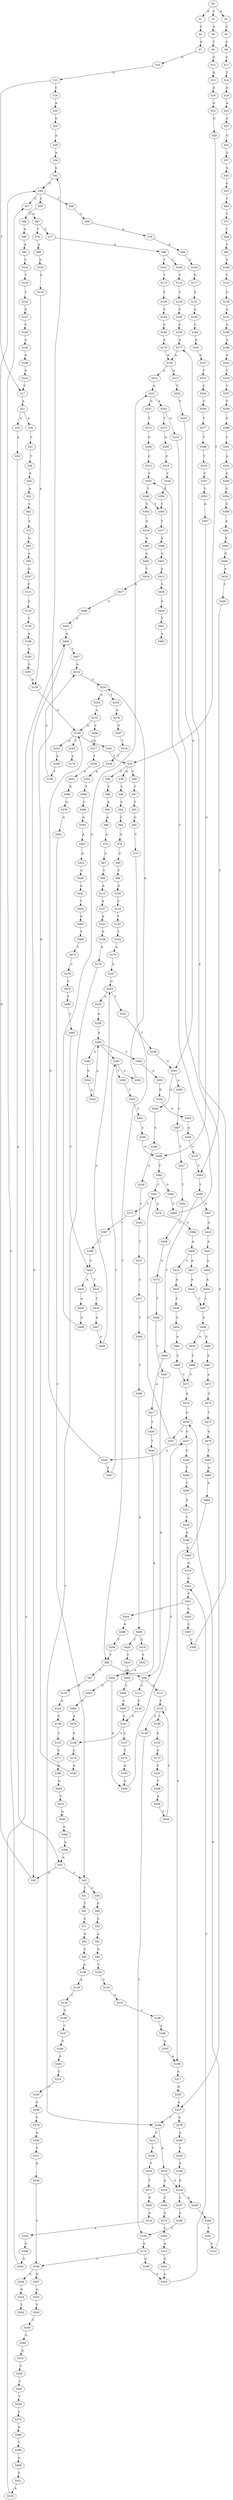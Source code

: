 strict digraph  {
	S0 -> S1 [ label = G ];
	S0 -> S2 [ label = A ];
	S0 -> S3 [ label = C ];
	S1 -> S4 [ label = C ];
	S2 -> S5 [ label = G ];
	S3 -> S6 [ label = G ];
	S4 -> S7 [ label = A ];
	S5 -> S8 [ label = C ];
	S6 -> S9 [ label = T ];
	S7 -> S10 [ label = G ];
	S8 -> S11 [ label = C ];
	S9 -> S12 [ label = G ];
	S10 -> S13 [ label = G ];
	S11 -> S14 [ label = T ];
	S12 -> S15 [ label = G ];
	S13 -> S16 [ label = C ];
	S13 -> S17 [ label = T ];
	S14 -> S18 [ label = A ];
	S15 -> S19 [ label = A ];
	S16 -> S20 [ label = A ];
	S17 -> S21 [ label = A ];
	S18 -> S22 [ label = A ];
	S19 -> S23 [ label = G ];
	S20 -> S24 [ label = G ];
	S21 -> S25 [ label = G ];
	S21 -> S26 [ label = A ];
	S22 -> S27 [ label = G ];
	S23 -> S28 [ label = G ];
	S24 -> S29 [ label = A ];
	S25 -> S30 [ label = A ];
	S26 -> S31 [ label = C ];
	S27 -> S32 [ label = G ];
	S28 -> S33 [ label = T ];
	S29 -> S34 [ label = A ];
	S30 -> S35 [ label = A ];
	S31 -> S36 [ label = T ];
	S32 -> S37 [ label = G ];
	S33 -> S38 [ label = G ];
	S33 -> S39 [ label = C ];
	S33 -> S40 [ label = T ];
	S34 -> S41 [ label = G ];
	S35 -> S42 [ label = C ];
	S35 -> S43 [ label = G ];
	S36 -> S44 [ label = C ];
	S37 -> S45 [ label = A ];
	S38 -> S46 [ label = C ];
	S39 -> S47 [ label = T ];
	S40 -> S48 [ label = T ];
	S41 -> S49 [ label = G ];
	S42 -> S50 [ label = C ];
	S42 -> S51 [ label = T ];
	S43 -> S49 [ label = G ];
	S44 -> S52 [ label = A ];
	S45 -> S53 [ label = G ];
	S46 -> S54 [ label = A ];
	S47 -> S55 [ label = T ];
	S48 -> S56 [ label = A ];
	S49 -> S57 [ label = G ];
	S49 -> S58 [ label = T ];
	S49 -> S59 [ label = C ];
	S50 -> S60 [ label = G ];
	S51 -> S61 [ label = T ];
	S52 -> S62 [ label = C ];
	S53 -> S63 [ label = T ];
	S54 -> S64 [ label = C ];
	S55 -> S65 [ label = G ];
	S56 -> S66 [ label = A ];
	S57 -> S67 [ label = G ];
	S58 -> S68 [ label = C ];
	S59 -> S69 [ label = C ];
	S60 -> S70 [ label = G ];
	S61 -> S71 [ label = C ];
	S62 -> S72 [ label = A ];
	S63 -> S73 [ label = T ];
	S64 -> S74 [ label = A ];
	S65 -> S75 [ label = T ];
	S66 -> S76 [ label = A ];
	S67 -> S77 [ label = C ];
	S67 -> S78 [ label = T ];
	S68 -> S79 [ label = A ];
	S69 -> S80 [ label = A ];
	S70 -> S81 [ label = A ];
	S71 -> S82 [ label = G ];
	S72 -> S83 [ label = G ];
	S73 -> S84 [ label = T ];
	S74 -> S85 [ label = C ];
	S75 -> S86 [ label = T ];
	S76 -> S87 [ label = G ];
	S77 -> S88 [ label = A ];
	S78 -> S89 [ label = A ];
	S79 -> S90 [ label = A ];
	S80 -> S91 [ label = A ];
	S81 -> S92 [ label = A ];
	S82 -> S93 [ label = C ];
	S83 -> S94 [ label = A ];
	S84 -> S95 [ label = C ];
	S85 -> S96 [ label = T ];
	S86 -> S97 [ label = T ];
	S86 -> S98 [ label = A ];
	S87 -> S99 [ label = T ];
	S88 -> S100 [ label = C ];
	S88 -> S101 [ label = T ];
	S89 -> S102 [ label = G ];
	S90 -> S103 [ label = C ];
	S91 -> S104 [ label = C ];
	S92 -> S105 [ label = C ];
	S93 -> S106 [ label = A ];
	S94 -> S107 [ label = G ];
	S95 -> S108 [ label = G ];
	S96 -> S109 [ label = G ];
	S97 -> S110 [ label = G ];
	S98 -> S111 [ label = G ];
	S98 -> S112 [ label = C ];
	S99 -> S113 [ label = A ];
	S100 -> S114 [ label = T ];
	S101 -> S115 [ label = T ];
	S102 -> S116 [ label = G ];
	S103 -> S117 [ label = G ];
	S104 -> S118 [ label = T ];
	S105 -> S119 [ label = T ];
	S106 -> S120 [ label = A ];
	S107 -> S121 [ label = C ];
	S108 -> S122 [ label = T ];
	S109 -> S123 [ label = C ];
	S110 -> S124 [ label = G ];
	S111 -> S125 [ label = C ];
	S112 -> S126 [ label = C ];
	S113 -> S127 [ label = A ];
	S114 -> S128 [ label = C ];
	S115 -> S129 [ label = C ];
	S116 -> S130 [ label = A ];
	S117 -> S131 [ label = A ];
	S118 -> S132 [ label = T ];
	S119 -> S133 [ label = G ];
	S120 -> S134 [ label = C ];
	S121 -> S135 [ label = G ];
	S122 -> S136 [ label = G ];
	S123 -> S137 [ label = T ];
	S124 -> S138 [ label = G ];
	S125 -> S139 [ label = A ];
	S125 -> S140 [ label = C ];
	S126 -> S141 [ label = A ];
	S127 -> S142 [ label = A ];
	S128 -> S143 [ label = C ];
	S129 -> S144 [ label = C ];
	S130 -> S145 [ label = G ];
	S131 -> S146 [ label = A ];
	S132 -> S147 [ label = G ];
	S133 -> S148 [ label = T ];
	S134 -> S149 [ label = G ];
	S135 -> S150 [ label = T ];
	S136 -> S151 [ label = A ];
	S137 -> S152 [ label = T ];
	S138 -> S153 [ label = T ];
	S139 -> S154 [ label = T ];
	S140 -> S155 [ label = A ];
	S141 -> S156 [ label = G ];
	S141 -> S157 [ label = C ];
	S142 -> S158 [ label = G ];
	S143 -> S159 [ label = C ];
	S144 -> S160 [ label = C ];
	S145 -> S161 [ label = G ];
	S145 -> S162 [ label = T ];
	S145 -> S163 [ label = A ];
	S146 -> S164 [ label = C ];
	S147 -> S165 [ label = C ];
	S148 -> S166 [ label = A ];
	S149 -> S167 [ label = T ];
	S150 -> S168 [ label = A ];
	S151 -> S169 [ label = A ];
	S152 -> S170 [ label = A ];
	S153 -> S171 [ label = C ];
	S154 -> S172 [ label = A ];
	S155 -> S173 [ label = G ];
	S156 -> S174 [ label = A ];
	S157 -> S175 [ label = T ];
	S158 -> S176 [ label = A ];
	S159 -> S177 [ label = A ];
	S160 -> S178 [ label = A ];
	S161 -> S33 [ label = T ];
	S162 -> S179 [ label = A ];
	S163 -> S180 [ label = A ];
	S164 -> S181 [ label = G ];
	S165 -> S182 [ label = A ];
	S166 -> S183 [ label = A ];
	S167 -> S184 [ label = G ];
	S168 -> S185 [ label = G ];
	S169 -> S186 [ label = A ];
	S170 -> S187 [ label = A ];
	S171 -> S188 [ label = A ];
	S172 -> S189 [ label = G ];
	S172 -> S190 [ label = C ];
	S173 -> S191 [ label = T ];
	S174 -> S192 [ label = A ];
	S175 -> S193 [ label = A ];
	S176 -> S194 [ label = T ];
	S177 -> S195 [ label = A ];
	S178 -> S195 [ label = A ];
	S180 -> S196 [ label = T ];
	S181 -> S197 [ label = G ];
	S182 -> S198 [ label = G ];
	S183 -> S199 [ label = A ];
	S184 -> S200 [ label = G ];
	S185 -> S201 [ label = G ];
	S186 -> S202 [ label = A ];
	S187 -> S203 [ label = G ];
	S188 -> S204 [ label = G ];
	S189 -> S205 [ label = G ];
	S190 -> S206 [ label = G ];
	S190 -> S207 [ label = A ];
	S191 -> S208 [ label = T ];
	S192 -> S41 [ label = G ];
	S193 -> S209 [ label = G ];
	S194 -> S210 [ label = A ];
	S194 -> S211 [ label = C ];
	S195 -> S212 [ label = A ];
	S195 -> S213 [ label = G ];
	S196 -> S214 [ label = A ];
	S197 -> S215 [ label = T ];
	S198 -> S216 [ label = G ];
	S199 -> S217 [ label = A ];
	S200 -> S218 [ label = C ];
	S201 -> S130 [ label = A ];
	S202 -> S219 [ label = T ];
	S203 -> S220 [ label = G ];
	S203 -> S221 [ label = T ];
	S204 -> S222 [ label = T ];
	S205 -> S223 [ label = C ];
	S206 -> S224 [ label = G ];
	S207 -> S225 [ label = A ];
	S208 -> S226 [ label = A ];
	S209 -> S227 [ label = G ];
	S210 -> S228 [ label = G ];
	S210 -> S229 [ label = A ];
	S211 -> S230 [ label = T ];
	S212 -> S231 [ label = A ];
	S213 -> S232 [ label = T ];
	S214 -> S233 [ label = G ];
	S215 -> S234 [ label = C ];
	S216 -> S17 [ label = T ];
	S217 -> S235 [ label = G ];
	S218 -> S236 [ label = C ];
	S219 -> S237 [ label = T ];
	S220 -> S238 [ label = A ];
	S221 -> S239 [ label = T ];
	S222 -> S240 [ label = A ];
	S223 -> S241 [ label = T ];
	S224 -> S242 [ label = T ];
	S225 -> S243 [ label = T ];
	S226 -> S244 [ label = G ];
	S227 -> S245 [ label = G ];
	S227 -> S246 [ label = A ];
	S228 -> S247 [ label = C ];
	S228 -> S248 [ label = A ];
	S229 -> S249 [ label = C ];
	S230 -> S250 [ label = T ];
	S231 -> S251 [ label = G ];
	S231 -> S252 [ label = A ];
	S232 -> S253 [ label = T ];
	S233 -> S254 [ label = G ];
	S233 -> S255 [ label = T ];
	S234 -> S256 [ label = G ];
	S235 -> S257 [ label = A ];
	S236 -> S258 [ label = G ];
	S237 -> S259 [ label = G ];
	S238 -> S260 [ label = A ];
	S239 -> S261 [ label = G ];
	S240 -> S262 [ label = G ];
	S241 -> S263 [ label = C ];
	S241 -> S264 [ label = T ];
	S243 -> S265 [ label = C ];
	S244 -> S125 [ label = C ];
	S245 -> S266 [ label = T ];
	S246 -> S145 [ label = G ];
	S246 -> S267 [ label = A ];
	S247 -> S268 [ label = A ];
	S248 -> S269 [ label = C ];
	S249 -> S270 [ label = A ];
	S250 -> S271 [ label = T ];
	S251 -> S272 [ label = T ];
	S252 -> S273 [ label = T ];
	S252 -> S274 [ label = G ];
	S253 -> S261 [ label = G ];
	S254 -> S275 [ label = A ];
	S255 -> S276 [ label = A ];
	S256 -> S277 [ label = T ];
	S257 -> S194 [ label = T ];
	S257 -> S278 [ label = G ];
	S258 -> S279 [ label = C ];
	S259 -> S280 [ label = G ];
	S260 -> S281 [ label = T ];
	S260 -> S282 [ label = G ];
	S260 -> S283 [ label = C ];
	S261 -> S284 [ label = G ];
	S261 -> S285 [ label = A ];
	S262 -> S286 [ label = A ];
	S263 -> S287 [ label = C ];
	S264 -> S288 [ label = G ];
	S265 -> S289 [ label = G ];
	S266 -> S290 [ label = T ];
	S267 -> S281 [ label = T ];
	S268 -> S154 [ label = T ];
	S269 -> S291 [ label = T ];
	S270 -> S292 [ label = T ];
	S271 -> S293 [ label = G ];
	S272 -> S294 [ label = G ];
	S273 -> S295 [ label = G ];
	S274 -> S257 [ label = A ];
	S275 -> S296 [ label = C ];
	S275 -> S145 [ label = G ];
	S276 -> S297 [ label = G ];
	S277 -> S298 [ label = T ];
	S278 -> S299 [ label = A ];
	S279 -> S300 [ label = A ];
	S280 -> S301 [ label = C ];
	S281 -> S302 [ label = A ];
	S281 -> S303 [ label = T ];
	S282 -> S304 [ label = G ];
	S283 -> S305 [ label = A ];
	S284 -> S306 [ label = A ];
	S285 -> S307 [ label = C ];
	S286 -> S35 [ label = A ];
	S287 -> S308 [ label = C ];
	S288 -> S309 [ label = T ];
	S289 -> S310 [ label = A ];
	S290 -> S311 [ label = A ];
	S291 -> S312 [ label = A ];
	S292 -> S313 [ label = A ];
	S293 -> S314 [ label = A ];
	S294 -> S315 [ label = C ];
	S295 -> S316 [ label = C ];
	S296 -> S317 [ label = C ];
	S297 -> S318 [ label = T ];
	S298 -> S319 [ label = T ];
	S299 -> S320 [ label = T ];
	S300 -> S321 [ label = T ];
	S301 -> S322 [ label = A ];
	S302 -> S233 [ label = G ];
	S303 -> S323 [ label = C ];
	S304 -> S324 [ label = A ];
	S305 -> S325 [ label = G ];
	S306 -> S326 [ label = G ];
	S307 -> S327 [ label = T ];
	S308 -> S177 [ label = A ];
	S309 -> S86 [ label = T ];
	S310 -> S328 [ label = C ];
	S311 -> S329 [ label = T ];
	S312 -> S330 [ label = G ];
	S313 -> S331 [ label = G ];
	S314 -> S332 [ label = A ];
	S315 -> S333 [ label = T ];
	S316 -> S334 [ label = T ];
	S317 -> S335 [ label = T ];
	S318 -> S336 [ label = T ];
	S319 -> S337 [ label = C ];
	S320 -> S338 [ label = A ];
	S321 -> S339 [ label = A ];
	S322 -> S340 [ label = G ];
	S323 -> S341 [ label = T ];
	S324 -> S260 [ label = A ];
	S325 -> S342 [ label = G ];
	S326 -> S343 [ label = C ];
	S327 -> S344 [ label = T ];
	S328 -> S345 [ label = C ];
	S329 -> S346 [ label = A ];
	S330 -> S347 [ label = T ];
	S330 -> S227 [ label = G ];
	S331 -> S205 [ label = G ];
	S332 -> S348 [ label = G ];
	S333 -> S349 [ label = T ];
	S334 -> S350 [ label = T ];
	S335 -> S351 [ label = A ];
	S336 -> S352 [ label = A ];
	S337 -> S353 [ label = T ];
	S338 -> S228 [ label = G ];
	S339 -> S190 [ label = C ];
	S340 -> S354 [ label = C ];
	S341 -> S355 [ label = A ];
	S342 -> S356 [ label = A ];
	S343 -> S357 [ label = T ];
	S344 -> S358 [ label = T ];
	S345 -> S359 [ label = T ];
	S346 -> S360 [ label = G ];
	S347 -> S361 [ label = C ];
	S348 -> S362 [ label = G ];
	S349 -> S363 [ label = T ];
	S349 -> S364 [ label = G ];
	S350 -> S363 [ label = T ];
	S351 -> S365 [ label = G ];
	S352 -> S366 [ label = T ];
	S353 -> S367 [ label = A ];
	S354 -> S368 [ label = G ];
	S355 -> S369 [ label = G ];
	S356 -> S370 [ label = C ];
	S357 -> S371 [ label = C ];
	S358 -> S372 [ label = G ];
	S359 -> S373 [ label = C ];
	S360 -> S374 [ label = G ];
	S361 -> S375 [ label = C ];
	S361 -> S376 [ label = A ];
	S362 -> S57 [ label = G ];
	S363 -> S377 [ label = T ];
	S364 -> S378 [ label = A ];
	S365 -> S379 [ label = A ];
	S366 -> S380 [ label = C ];
	S367 -> S369 [ label = G ];
	S368 -> S381 [ label = A ];
	S369 -> S382 [ label = T ];
	S370 -> S383 [ label = T ];
	S371 -> S384 [ label = T ];
	S372 -> S385 [ label = T ];
	S373 -> S386 [ label = A ];
	S374 -> S223 [ label = C ];
	S375 -> S387 [ label = T ];
	S376 -> S388 [ label = G ];
	S377 -> S389 [ label = A ];
	S378 -> S390 [ label = A ];
	S379 -> S391 [ label = A ];
	S380 -> S392 [ label = A ];
	S381 -> S393 [ label = G ];
	S382 -> S361 [ label = C ];
	S382 -> S394 [ label = G ];
	S383 -> S395 [ label = T ];
	S384 -> S396 [ label = C ];
	S385 -> S397 [ label = T ];
	S386 -> S398 [ label = T ];
	S387 -> S399 [ label = C ];
	S388 -> S400 [ label = A ];
	S389 -> S401 [ label = G ];
	S390 -> S402 [ label = A ];
	S391 -> S42 [ label = C ];
	S392 -> S403 [ label = A ];
	S393 -> S404 [ label = G ];
	S394 -> S405 [ label = C ];
	S395 -> S406 [ label = C ];
	S395 -> S407 [ label = A ];
	S396 -> S408 [ label = A ];
	S397 -> S98 [ label = A ];
	S398 -> S409 [ label = A ];
	S399 -> S410 [ label = C ];
	S400 -> S411 [ label = A ];
	S400 -> S412 [ label = G ];
	S401 -> S413 [ label = A ];
	S402 -> S414 [ label = T ];
	S403 -> S415 [ label = A ];
	S404 -> S416 [ label = A ];
	S405 -> S333 [ label = T ];
	S406 -> S417 [ label = A ];
	S407 -> S418 [ label = G ];
	S408 -> S419 [ label = C ];
	S408 -> S420 [ label = T ];
	S409 -> S421 [ label = G ];
	S410 -> S422 [ label = T ];
	S410 -> S423 [ label = A ];
	S411 -> S424 [ label = A ];
	S412 -> S425 [ label = A ];
	S413 -> S426 [ label = C ];
	S414 -> S427 [ label = A ];
	S415 -> S428 [ label = C ];
	S416 -> S429 [ label = C ];
	S417 -> S430 [ label = C ];
	S418 -> S431 [ label = A ];
	S419 -> S432 [ label = T ];
	S420 -> S433 [ label = T ];
	S421 -> S434 [ label = A ];
	S422 -> S435 [ label = T ];
	S423 -> S436 [ label = A ];
	S424 -> S437 [ label = C ];
	S425 -> S438 [ label = C ];
	S426 -> S439 [ label = G ];
	S427 -> S440 [ label = G ];
	S428 -> S441 [ label = A ];
	S429 -> S383 [ label = T ];
	S430 -> S442 [ label = T ];
	S431 -> S443 [ label = A ];
	S432 -> S444 [ label = A ];
	S433 -> S445 [ label = A ];
	S434 -> S446 [ label = A ];
	S435 -> S447 [ label = A ];
	S436 -> S448 [ label = A ];
	S437 -> S449 [ label = G ];
	S438 -> S450 [ label = G ];
	S439 -> S451 [ label = T ];
	S440 -> S452 [ label = A ];
	S441 -> S453 [ label = T ];
	S442 -> S444 [ label = A ];
	S443 -> S454 [ label = A ];
	S444 -> S455 [ label = C ];
	S444 -> S209 [ label = G ];
	S445 -> S456 [ label = C ];
	S446 -> S457 [ label = T ];
	S446 -> S43 [ label = G ];
	S447 -> S458 [ label = A ];
	S448 -> S231 [ label = A ];
	S449 -> S459 [ label = A ];
	S449 -> S460 [ label = G ];
	S450 -> S461 [ label = A ];
	S451 -> S462 [ label = A ];
	S452 -> S446 [ label = A ];
	S453 -> S463 [ label = G ];
	S454 -> S437 [ label = C ];
	S455 -> S464 [ label = C ];
	S456 -> S465 [ label = C ];
	S457 -> S214 [ label = A ];
	S458 -> S203 [ label = G ];
	S459 -> S466 [ label = C ];
	S460 -> S467 [ label = A ];
	S461 -> S468 [ label = C ];
	S463 -> S469 [ label = T ];
	S464 -> S470 [ label = A ];
	S465 -> S141 [ label = A ];
	S466 -> S471 [ label = T ];
	S467 -> S472 [ label = A ];
	S468 -> S471 [ label = T ];
	S469 -> S473 [ label = T ];
	S470 -> S156 [ label = G ];
	S471 -> S474 [ label = A ];
	S472 -> S475 [ label = G ];
	S473 -> S476 [ label = C ];
	S474 -> S330 [ label = G ];
	S475 -> S477 [ label = T ];
	S476 -> S478 [ label = C ];
	S477 -> S479 [ label = G ];
	S478 -> S480 [ label = T ];
	S479 -> S481 [ label = T ];
	S480 -> S482 [ label = C ];
	S481 -> S483 [ label = A ];
	S482 -> S410 [ label = C ];
	S483 -> S484 [ label = A ];
	S484 -> S199 [ label = A ];
}
